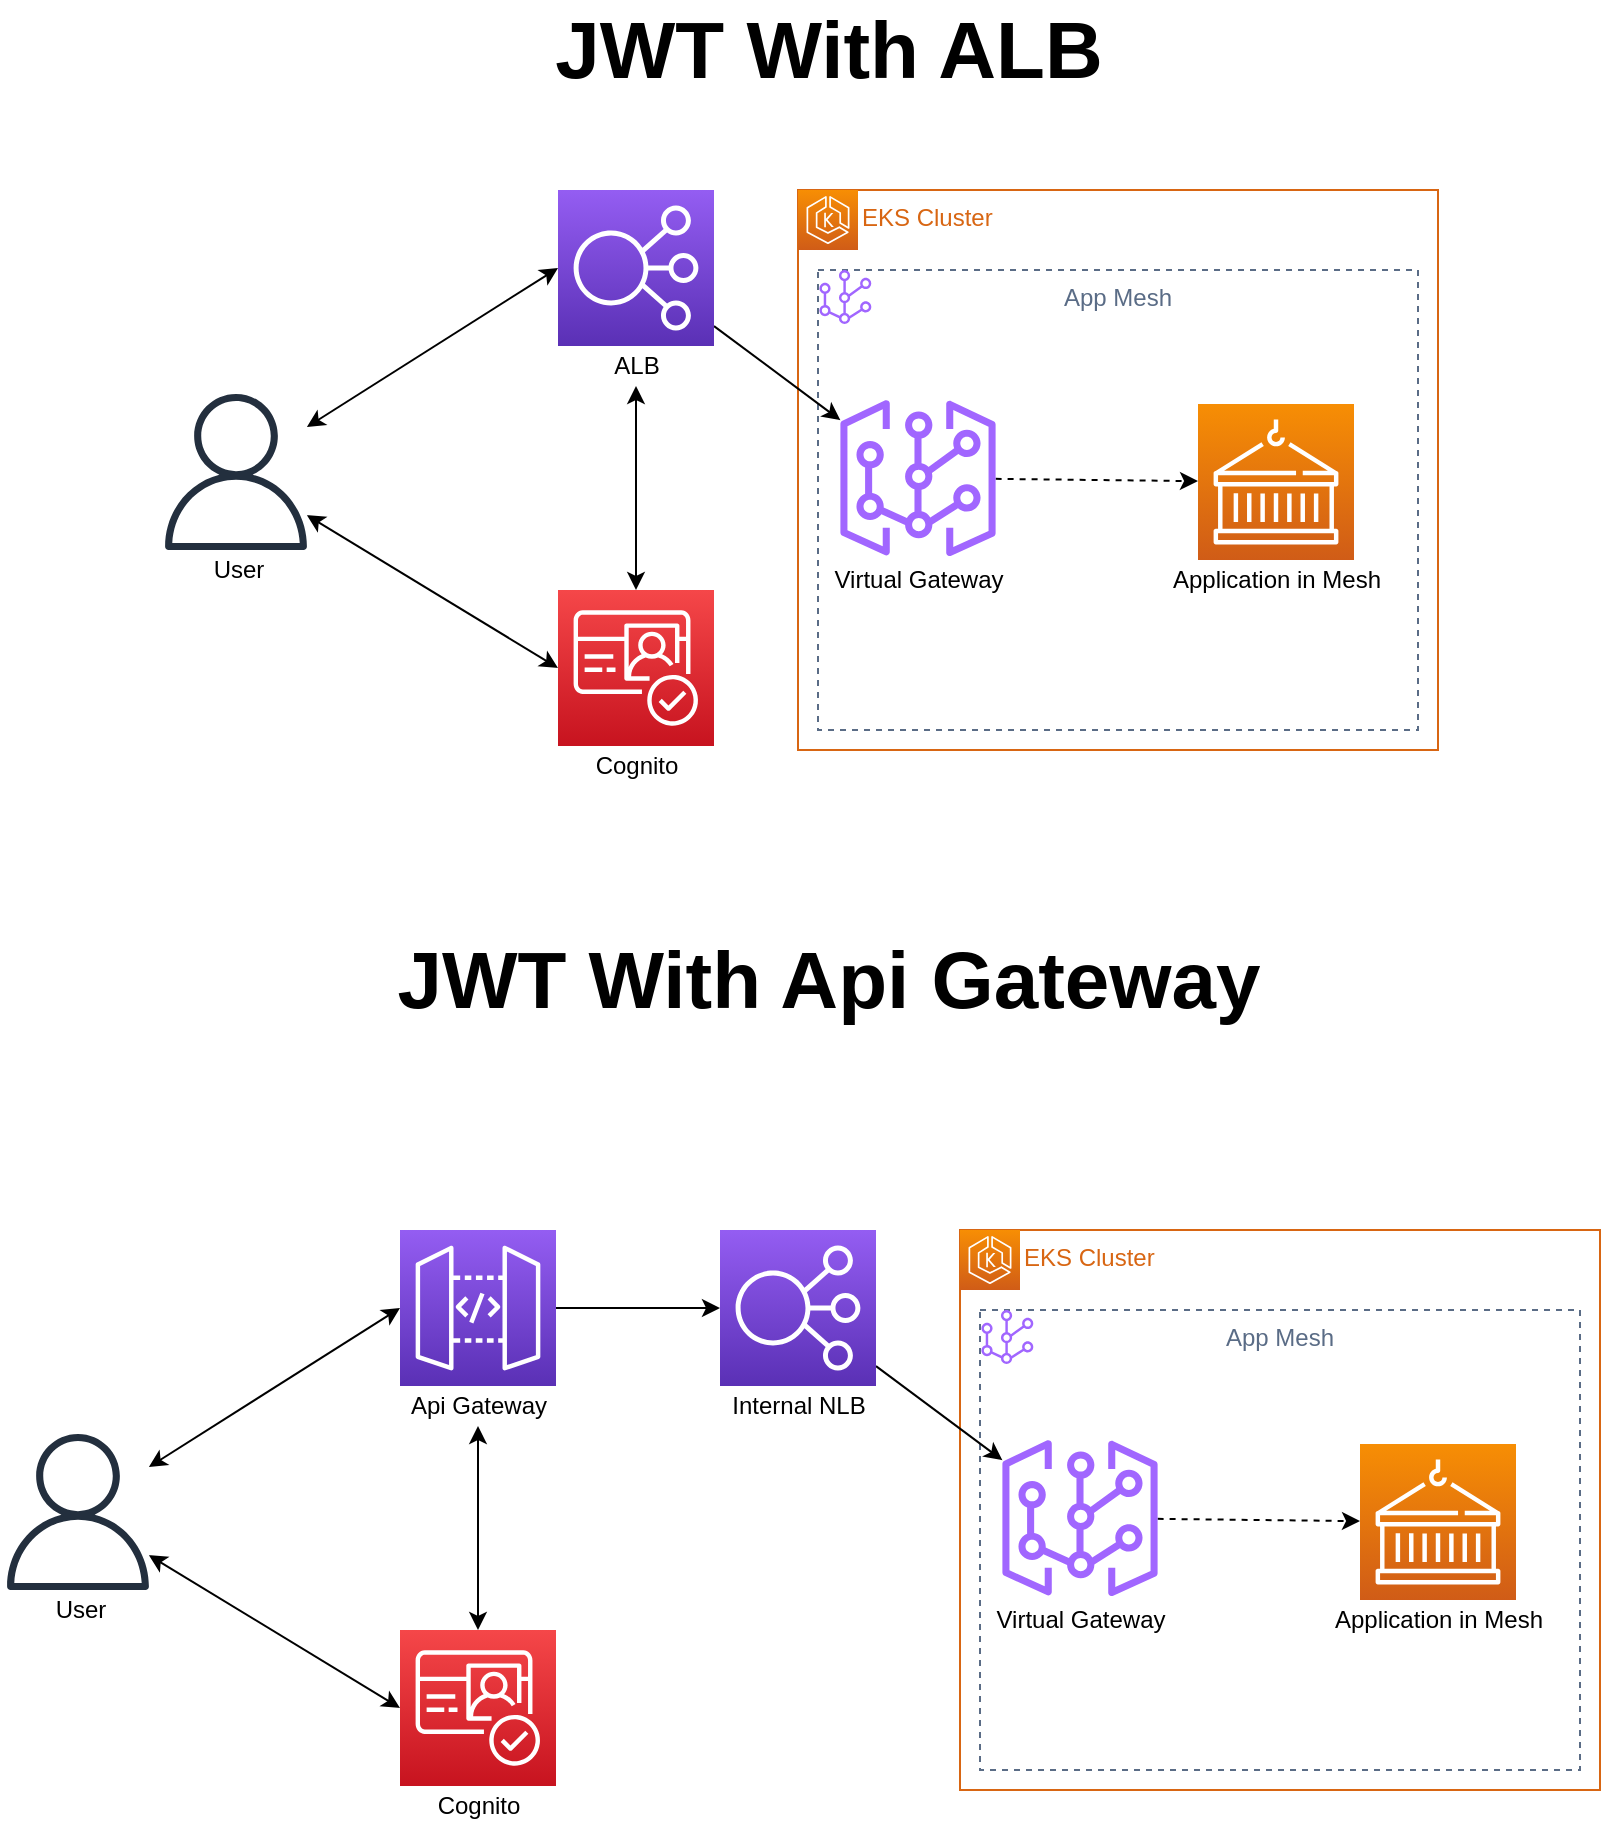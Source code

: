 <mxfile version="15.3.2" type="github">
  <diagram id="rkHxnY35oO0L7jh-mFel" name="Page-1">
    <mxGraphModel dx="1422" dy="762" grid="1" gridSize="10" guides="1" tooltips="1" connect="1" arrows="1" fold="1" page="1" pageScale="1" pageWidth="827" pageHeight="1169" math="0" shadow="0">
      <root>
        <mxCell id="0" />
        <mxCell id="1" parent="0" />
        <mxCell id="dmbnLEZxPD1mFedBcApV-13" value="EKS Cluster" style="points=[[0,0],[0.25,0],[0.5,0],[0.75,0],[1,0],[1,0.25],[1,0.5],[1,0.75],[1,1],[0.75,1],[0.5,1],[0.25,1],[0,1],[0,0.75],[0,0.5],[0,0.25]];outlineConnect=0;gradientColor=none;html=1;whiteSpace=wrap;fontSize=12;fontStyle=0;shape=mxgraph.aws4.group;grIcon=mxgraph.aws4.group_elastic_beanstalk;strokeColor=#D86613;fillColor=none;verticalAlign=top;align=left;spacingLeft=30;fontColor=#D86613;dashed=0;" vertex="1" parent="1">
          <mxGeometry x="399" y="176" width="320" height="280" as="geometry" />
        </mxCell>
        <mxCell id="dmbnLEZxPD1mFedBcApV-15" value="App Mesh" style="fillColor=none;strokeColor=#5A6C86;dashed=1;verticalAlign=top;fontStyle=0;fontColor=#5A6C86;" vertex="1" parent="1">
          <mxGeometry x="409" y="216" width="300" height="230" as="geometry" />
        </mxCell>
        <mxCell id="dmbnLEZxPD1mFedBcApV-10" style="rounded=0;orthogonalLoop=1;jettySize=auto;html=1;entryX=0;entryY=0.5;entryDx=0;entryDy=0;entryPerimeter=0;startArrow=classic;startFill=1;" edge="1" parent="1" source="dmbnLEZxPD1mFedBcApV-21" target="dmbnLEZxPD1mFedBcApV-3">
          <mxGeometry relative="1" as="geometry" />
        </mxCell>
        <mxCell id="dmbnLEZxPD1mFedBcApV-11" style="edgeStyle=none;rounded=0;orthogonalLoop=1;jettySize=auto;html=1;entryX=0;entryY=0.5;entryDx=0;entryDy=0;entryPerimeter=0;startArrow=classic;startFill=1;" edge="1" parent="1" source="dmbnLEZxPD1mFedBcApV-21" target="dmbnLEZxPD1mFedBcApV-4">
          <mxGeometry relative="1" as="geometry" />
        </mxCell>
        <mxCell id="dmbnLEZxPD1mFedBcApV-82" value="" style="edgeStyle=none;rounded=0;orthogonalLoop=1;jettySize=auto;html=1;startArrow=none;startFill=0;entryX=0;entryY=0.5;entryDx=0;entryDy=0;entryPerimeter=0;" edge="1" parent="1" source="dmbnLEZxPD1mFedBcApV-2" target="dmbnLEZxPD1mFedBcApV-80">
          <mxGeometry relative="1" as="geometry" />
        </mxCell>
        <mxCell id="dmbnLEZxPD1mFedBcApV-2" value="" style="sketch=0;points=[[0,0,0],[0.25,0,0],[0.5,0,0],[0.75,0,0],[1,0,0],[0,1,0],[0.25,1,0],[0.5,1,0],[0.75,1,0],[1,1,0],[0,0.25,0],[0,0.5,0],[0,0.75,0],[1,0.25,0],[1,0.5,0],[1,0.75,0]];outlineConnect=0;fontColor=#232F3E;gradientColor=#945DF2;gradientDirection=north;fillColor=#5A30B5;strokeColor=#ffffff;dashed=0;verticalLabelPosition=bottom;verticalAlign=top;align=center;html=1;fontSize=12;fontStyle=0;aspect=fixed;shape=mxgraph.aws4.resourceIcon;resIcon=mxgraph.aws4.api_gateway;" vertex="1" parent="1">
          <mxGeometry x="200" y="696" width="78" height="78" as="geometry" />
        </mxCell>
        <mxCell id="dmbnLEZxPD1mFedBcApV-3" value="" style="sketch=0;points=[[0,0,0],[0.25,0,0],[0.5,0,0],[0.75,0,0],[1,0,0],[0,1,0],[0.25,1,0],[0.5,1,0],[0.75,1,0],[1,1,0],[0,0.25,0],[0,0.5,0],[0,0.75,0],[1,0.25,0],[1,0.5,0],[1,0.75,0]];outlineConnect=0;fontColor=#232F3E;gradientColor=#F54749;gradientDirection=north;fillColor=#C7131F;strokeColor=#ffffff;dashed=0;verticalLabelPosition=bottom;verticalAlign=top;align=center;html=1;fontSize=12;fontStyle=0;aspect=fixed;shape=mxgraph.aws4.resourceIcon;resIcon=mxgraph.aws4.cognito;" vertex="1" parent="1">
          <mxGeometry x="279" y="376" width="78" height="78" as="geometry" />
        </mxCell>
        <mxCell id="dmbnLEZxPD1mFedBcApV-17" style="edgeStyle=none;rounded=0;orthogonalLoop=1;jettySize=auto;html=1;startArrow=none;startFill=0;" edge="1" parent="1" source="dmbnLEZxPD1mFedBcApV-4" target="dmbnLEZxPD1mFedBcApV-6">
          <mxGeometry relative="1" as="geometry" />
        </mxCell>
        <mxCell id="dmbnLEZxPD1mFedBcApV-4" value="" style="sketch=0;points=[[0,0,0],[0.25,0,0],[0.5,0,0],[0.75,0,0],[1,0,0],[0,1,0],[0.25,1,0],[0.5,1,0],[0.75,1,0],[1,1,0],[0,0.25,0],[0,0.5,0],[0,0.75,0],[1,0.25,0],[1,0.5,0],[1,0.75,0]];outlineConnect=0;fontColor=#232F3E;gradientColor=#945DF2;gradientDirection=north;fillColor=#5A30B5;strokeColor=#ffffff;dashed=0;verticalLabelPosition=bottom;verticalAlign=top;align=center;html=1;fontSize=12;fontStyle=0;aspect=fixed;shape=mxgraph.aws4.resourceIcon;resIcon=mxgraph.aws4.elastic_load_balancing;" vertex="1" parent="1">
          <mxGeometry x="279" y="176" width="78" height="78" as="geometry" />
        </mxCell>
        <mxCell id="dmbnLEZxPD1mFedBcApV-5" value="" style="sketch=0;outlineConnect=0;fontColor=#232F3E;gradientColor=none;fillColor=#A166FF;strokeColor=none;dashed=0;verticalLabelPosition=bottom;verticalAlign=top;align=center;html=1;fontSize=12;fontStyle=0;aspect=fixed;pointerEvents=1;shape=mxgraph.aws4.mesh;" vertex="1" parent="1">
          <mxGeometry x="409" y="216" width="27.35" height="27" as="geometry" />
        </mxCell>
        <mxCell id="dmbnLEZxPD1mFedBcApV-20" value="" style="edgeStyle=none;rounded=0;orthogonalLoop=1;jettySize=auto;html=1;startArrow=none;startFill=0;dashed=1;" edge="1" parent="1" source="dmbnLEZxPD1mFedBcApV-6" target="dmbnLEZxPD1mFedBcApV-18">
          <mxGeometry relative="1" as="geometry" />
        </mxCell>
        <mxCell id="dmbnLEZxPD1mFedBcApV-6" value="" style="sketch=0;outlineConnect=0;fontColor=#232F3E;gradientColor=none;fillColor=#A166FF;strokeColor=none;dashed=0;verticalLabelPosition=bottom;verticalAlign=top;align=center;html=1;fontSize=12;fontStyle=0;aspect=fixed;pointerEvents=1;shape=mxgraph.aws4.virtual_gateway;" vertex="1" parent="1">
          <mxGeometry x="420" y="281" width="78" height="78" as="geometry" />
        </mxCell>
        <mxCell id="dmbnLEZxPD1mFedBcApV-12" style="edgeStyle=none;rounded=0;orthogonalLoop=1;jettySize=auto;html=1;entryX=0.5;entryY=0;entryDx=0;entryDy=0;entryPerimeter=0;startArrow=classic;startFill=1;" edge="1" parent="1" source="dmbnLEZxPD1mFedBcApV-8" target="dmbnLEZxPD1mFedBcApV-3">
          <mxGeometry relative="1" as="geometry" />
        </mxCell>
        <mxCell id="dmbnLEZxPD1mFedBcApV-8" value="ALB" style="text;html=1;align=center;verticalAlign=middle;resizable=0;points=[];autosize=1;strokeColor=none;fillColor=none;" vertex="1" parent="1">
          <mxGeometry x="298" y="254" width="40" height="20" as="geometry" />
        </mxCell>
        <mxCell id="dmbnLEZxPD1mFedBcApV-9" value="Cognito" style="text;html=1;align=center;verticalAlign=middle;resizable=0;points=[];autosize=1;strokeColor=none;fillColor=none;" vertex="1" parent="1">
          <mxGeometry x="288" y="454" width="60" height="20" as="geometry" />
        </mxCell>
        <mxCell id="dmbnLEZxPD1mFedBcApV-14" value="" style="sketch=0;points=[[0,0,0],[0.25,0,0],[0.5,0,0],[0.75,0,0],[1,0,0],[0,1,0],[0.25,1,0],[0.5,1,0],[0.75,1,0],[1,1,0],[0,0.25,0],[0,0.5,0],[0,0.75,0],[1,0.25,0],[1,0.5,0],[1,0.75,0]];outlineConnect=0;fontColor=#232F3E;gradientColor=#F78E04;gradientDirection=north;fillColor=#D05C17;strokeColor=#ffffff;dashed=0;verticalLabelPosition=bottom;verticalAlign=top;align=center;html=1;fontSize=12;fontStyle=0;aspect=fixed;shape=mxgraph.aws4.resourceIcon;resIcon=mxgraph.aws4.eks;" vertex="1" parent="1">
          <mxGeometry x="399" y="176" width="30" height="30" as="geometry" />
        </mxCell>
        <mxCell id="dmbnLEZxPD1mFedBcApV-16" value="Virtual Gateway" style="text;html=1;align=center;verticalAlign=middle;resizable=0;points=[];autosize=1;strokeColor=none;fillColor=none;" vertex="1" parent="1">
          <mxGeometry x="409" y="361" width="100" height="20" as="geometry" />
        </mxCell>
        <mxCell id="dmbnLEZxPD1mFedBcApV-18" value="" style="sketch=0;points=[[0,0,0],[0.25,0,0],[0.5,0,0],[0.75,0,0],[1,0,0],[0,1,0],[0.25,1,0],[0.5,1,0],[0.75,1,0],[1,1,0],[0,0.25,0],[0,0.5,0],[0,0.75,0],[1,0.25,0],[1,0.5,0],[1,0.75,0]];outlineConnect=0;fontColor=#232F3E;gradientColor=#F78E04;gradientDirection=north;fillColor=#D05C17;strokeColor=#ffffff;dashed=0;verticalLabelPosition=bottom;verticalAlign=top;align=center;html=1;fontSize=12;fontStyle=0;aspect=fixed;shape=mxgraph.aws4.resourceIcon;resIcon=mxgraph.aws4.containers;" vertex="1" parent="1">
          <mxGeometry x="599" y="283" width="78" height="78" as="geometry" />
        </mxCell>
        <mxCell id="dmbnLEZxPD1mFedBcApV-19" value="Application in Mesh" style="text;html=1;align=center;verticalAlign=middle;resizable=0;points=[];autosize=1;strokeColor=none;fillColor=none;" vertex="1" parent="1">
          <mxGeometry x="578" y="361" width="120" height="20" as="geometry" />
        </mxCell>
        <mxCell id="dmbnLEZxPD1mFedBcApV-21" value="" style="sketch=0;outlineConnect=0;fontColor=#232F3E;gradientColor=none;fillColor=#232F3E;strokeColor=none;dashed=0;verticalLabelPosition=bottom;verticalAlign=top;align=center;html=1;fontSize=12;fontStyle=0;aspect=fixed;pointerEvents=1;shape=mxgraph.aws4.user;" vertex="1" parent="1">
          <mxGeometry x="79" y="278" width="78" height="78" as="geometry" />
        </mxCell>
        <mxCell id="dmbnLEZxPD1mFedBcApV-22" value="User" style="text;html=1;align=center;verticalAlign=middle;resizable=0;points=[];autosize=1;strokeColor=none;fillColor=none;" vertex="1" parent="1">
          <mxGeometry x="99" y="356" width="40" height="20" as="geometry" />
        </mxCell>
        <mxCell id="dmbnLEZxPD1mFedBcApV-61" value="EKS Cluster" style="points=[[0,0],[0.25,0],[0.5,0],[0.75,0],[1,0],[1,0.25],[1,0.5],[1,0.75],[1,1],[0.75,1],[0.5,1],[0.25,1],[0,1],[0,0.75],[0,0.5],[0,0.25]];outlineConnect=0;gradientColor=none;html=1;whiteSpace=wrap;fontSize=12;fontStyle=0;shape=mxgraph.aws4.group;grIcon=mxgraph.aws4.group_elastic_beanstalk;strokeColor=#D86613;fillColor=none;verticalAlign=top;align=left;spacingLeft=30;fontColor=#D86613;dashed=0;" vertex="1" parent="1">
          <mxGeometry x="480" y="696" width="320" height="280" as="geometry" />
        </mxCell>
        <mxCell id="dmbnLEZxPD1mFedBcApV-62" value="App Mesh" style="fillColor=none;strokeColor=#5A6C86;dashed=1;verticalAlign=top;fontStyle=0;fontColor=#5A6C86;" vertex="1" parent="1">
          <mxGeometry x="490" y="736" width="300" height="230" as="geometry" />
        </mxCell>
        <mxCell id="dmbnLEZxPD1mFedBcApV-63" style="rounded=0;orthogonalLoop=1;jettySize=auto;html=1;entryX=0;entryY=0.5;entryDx=0;entryDy=0;entryPerimeter=0;startArrow=classic;startFill=1;" edge="1" parent="1" source="dmbnLEZxPD1mFedBcApV-78" target="dmbnLEZxPD1mFedBcApV-65">
          <mxGeometry relative="1" as="geometry" />
        </mxCell>
        <mxCell id="dmbnLEZxPD1mFedBcApV-64" style="edgeStyle=none;rounded=0;orthogonalLoop=1;jettySize=auto;html=1;entryX=0;entryY=0.5;entryDx=0;entryDy=0;entryPerimeter=0;startArrow=classic;startFill=1;" edge="1" parent="1" source="dmbnLEZxPD1mFedBcApV-78">
          <mxGeometry relative="1" as="geometry">
            <mxPoint x="200" y="735" as="targetPoint" />
          </mxGeometry>
        </mxCell>
        <mxCell id="dmbnLEZxPD1mFedBcApV-65" value="" style="sketch=0;points=[[0,0,0],[0.25,0,0],[0.5,0,0],[0.75,0,0],[1,0,0],[0,1,0],[0.25,1,0],[0.5,1,0],[0.75,1,0],[1,1,0],[0,0.25,0],[0,0.5,0],[0,0.75,0],[1,0.25,0],[1,0.5,0],[1,0.75,0]];outlineConnect=0;fontColor=#232F3E;gradientColor=#F54749;gradientDirection=north;fillColor=#C7131F;strokeColor=#ffffff;dashed=0;verticalLabelPosition=bottom;verticalAlign=top;align=center;html=1;fontSize=12;fontStyle=0;aspect=fixed;shape=mxgraph.aws4.resourceIcon;resIcon=mxgraph.aws4.cognito;" vertex="1" parent="1">
          <mxGeometry x="200" y="896" width="78" height="78" as="geometry" />
        </mxCell>
        <mxCell id="dmbnLEZxPD1mFedBcApV-66" style="edgeStyle=none;rounded=0;orthogonalLoop=1;jettySize=auto;html=1;startArrow=none;startFill=0;" edge="1" parent="1" target="dmbnLEZxPD1mFedBcApV-70">
          <mxGeometry relative="1" as="geometry">
            <mxPoint x="438" y="764.043" as="sourcePoint" />
          </mxGeometry>
        </mxCell>
        <mxCell id="dmbnLEZxPD1mFedBcApV-68" value="" style="sketch=0;outlineConnect=0;fontColor=#232F3E;gradientColor=none;fillColor=#A166FF;strokeColor=none;dashed=0;verticalLabelPosition=bottom;verticalAlign=top;align=center;html=1;fontSize=12;fontStyle=0;aspect=fixed;pointerEvents=1;shape=mxgraph.aws4.mesh;" vertex="1" parent="1">
          <mxGeometry x="490" y="736" width="27.35" height="27" as="geometry" />
        </mxCell>
        <mxCell id="dmbnLEZxPD1mFedBcApV-69" value="" style="edgeStyle=none;rounded=0;orthogonalLoop=1;jettySize=auto;html=1;startArrow=none;startFill=0;dashed=1;" edge="1" parent="1" source="dmbnLEZxPD1mFedBcApV-70" target="dmbnLEZxPD1mFedBcApV-76">
          <mxGeometry relative="1" as="geometry" />
        </mxCell>
        <mxCell id="dmbnLEZxPD1mFedBcApV-70" value="" style="sketch=0;outlineConnect=0;fontColor=#232F3E;gradientColor=none;fillColor=#A166FF;strokeColor=none;dashed=0;verticalLabelPosition=bottom;verticalAlign=top;align=center;html=1;fontSize=12;fontStyle=0;aspect=fixed;pointerEvents=1;shape=mxgraph.aws4.virtual_gateway;" vertex="1" parent="1">
          <mxGeometry x="501" y="801" width="78" height="78" as="geometry" />
        </mxCell>
        <mxCell id="dmbnLEZxPD1mFedBcApV-71" style="edgeStyle=none;rounded=0;orthogonalLoop=1;jettySize=auto;html=1;entryX=0.5;entryY=0;entryDx=0;entryDy=0;entryPerimeter=0;startArrow=classic;startFill=1;" edge="1" parent="1" source="dmbnLEZxPD1mFedBcApV-72" target="dmbnLEZxPD1mFedBcApV-65">
          <mxGeometry relative="1" as="geometry" />
        </mxCell>
        <mxCell id="dmbnLEZxPD1mFedBcApV-72" value="Api Gateway" style="text;html=1;align=center;verticalAlign=middle;resizable=0;points=[];autosize=1;strokeColor=none;fillColor=none;" vertex="1" parent="1">
          <mxGeometry x="199" y="774" width="80" height="20" as="geometry" />
        </mxCell>
        <mxCell id="dmbnLEZxPD1mFedBcApV-73" value="Cognito" style="text;html=1;align=center;verticalAlign=middle;resizable=0;points=[];autosize=1;strokeColor=none;fillColor=none;" vertex="1" parent="1">
          <mxGeometry x="209" y="974" width="60" height="20" as="geometry" />
        </mxCell>
        <mxCell id="dmbnLEZxPD1mFedBcApV-74" value="" style="sketch=0;points=[[0,0,0],[0.25,0,0],[0.5,0,0],[0.75,0,0],[1,0,0],[0,1,0],[0.25,1,0],[0.5,1,0],[0.75,1,0],[1,1,0],[0,0.25,0],[0,0.5,0],[0,0.75,0],[1,0.25,0],[1,0.5,0],[1,0.75,0]];outlineConnect=0;fontColor=#232F3E;gradientColor=#F78E04;gradientDirection=north;fillColor=#D05C17;strokeColor=#ffffff;dashed=0;verticalLabelPosition=bottom;verticalAlign=top;align=center;html=1;fontSize=12;fontStyle=0;aspect=fixed;shape=mxgraph.aws4.resourceIcon;resIcon=mxgraph.aws4.eks;" vertex="1" parent="1">
          <mxGeometry x="480" y="696" width="30" height="30" as="geometry" />
        </mxCell>
        <mxCell id="dmbnLEZxPD1mFedBcApV-75" value="Virtual Gateway" style="text;html=1;align=center;verticalAlign=middle;resizable=0;points=[];autosize=1;strokeColor=none;fillColor=none;" vertex="1" parent="1">
          <mxGeometry x="490" y="881" width="100" height="20" as="geometry" />
        </mxCell>
        <mxCell id="dmbnLEZxPD1mFedBcApV-76" value="" style="sketch=0;points=[[0,0,0],[0.25,0,0],[0.5,0,0],[0.75,0,0],[1,0,0],[0,1,0],[0.25,1,0],[0.5,1,0],[0.75,1,0],[1,1,0],[0,0.25,0],[0,0.5,0],[0,0.75,0],[1,0.25,0],[1,0.5,0],[1,0.75,0]];outlineConnect=0;fontColor=#232F3E;gradientColor=#F78E04;gradientDirection=north;fillColor=#D05C17;strokeColor=#ffffff;dashed=0;verticalLabelPosition=bottom;verticalAlign=top;align=center;html=1;fontSize=12;fontStyle=0;aspect=fixed;shape=mxgraph.aws4.resourceIcon;resIcon=mxgraph.aws4.containers;" vertex="1" parent="1">
          <mxGeometry x="680" y="803" width="78" height="78" as="geometry" />
        </mxCell>
        <mxCell id="dmbnLEZxPD1mFedBcApV-77" value="Application in Mesh" style="text;html=1;align=center;verticalAlign=middle;resizable=0;points=[];autosize=1;strokeColor=none;fillColor=none;" vertex="1" parent="1">
          <mxGeometry x="659" y="881" width="120" height="20" as="geometry" />
        </mxCell>
        <mxCell id="dmbnLEZxPD1mFedBcApV-78" value="" style="sketch=0;outlineConnect=0;fontColor=#232F3E;gradientColor=none;fillColor=#232F3E;strokeColor=none;dashed=0;verticalLabelPosition=bottom;verticalAlign=top;align=center;html=1;fontSize=12;fontStyle=0;aspect=fixed;pointerEvents=1;shape=mxgraph.aws4.user;" vertex="1" parent="1">
          <mxGeometry y="798" width="78" height="78" as="geometry" />
        </mxCell>
        <mxCell id="dmbnLEZxPD1mFedBcApV-79" value="User" style="text;html=1;align=center;verticalAlign=middle;resizable=0;points=[];autosize=1;strokeColor=none;fillColor=none;" vertex="1" parent="1">
          <mxGeometry x="20" y="876" width="40" height="20" as="geometry" />
        </mxCell>
        <mxCell id="dmbnLEZxPD1mFedBcApV-80" value="" style="sketch=0;points=[[0,0,0],[0.25,0,0],[0.5,0,0],[0.75,0,0],[1,0,0],[0,1,0],[0.25,1,0],[0.5,1,0],[0.75,1,0],[1,1,0],[0,0.25,0],[0,0.5,0],[0,0.75,0],[1,0.25,0],[1,0.5,0],[1,0.75,0]];outlineConnect=0;fontColor=#232F3E;gradientColor=#945DF2;gradientDirection=north;fillColor=#5A30B5;strokeColor=#ffffff;dashed=0;verticalLabelPosition=bottom;verticalAlign=top;align=center;html=1;fontSize=12;fontStyle=0;aspect=fixed;shape=mxgraph.aws4.resourceIcon;resIcon=mxgraph.aws4.elastic_load_balancing;" vertex="1" parent="1">
          <mxGeometry x="360" y="696" width="78" height="78" as="geometry" />
        </mxCell>
        <mxCell id="dmbnLEZxPD1mFedBcApV-81" value="Internal NLB" style="text;html=1;align=center;verticalAlign=middle;resizable=0;points=[];autosize=1;strokeColor=none;fillColor=none;" vertex="1" parent="1">
          <mxGeometry x="359" y="774" width="80" height="20" as="geometry" />
        </mxCell>
        <mxCell id="dmbnLEZxPD1mFedBcApV-83" value="&lt;font style=&quot;font-size: 40px&quot;&gt;&lt;b&gt;JWT With ALB&lt;/b&gt;&lt;/font&gt;" style="text;html=1;align=center;verticalAlign=middle;resizable=0;points=[];autosize=1;strokeColor=none;fillColor=none;" vertex="1" parent="1">
          <mxGeometry x="269" y="90" width="290" height="30" as="geometry" />
        </mxCell>
        <mxCell id="dmbnLEZxPD1mFedBcApV-84" value="&lt;font style=&quot;font-size: 40px&quot;&gt;&lt;b&gt;JWT With Api Gateway&lt;/b&gt;&lt;/font&gt;" style="text;html=1;align=center;verticalAlign=middle;resizable=0;points=[];autosize=1;strokeColor=none;fillColor=none;" vertex="1" parent="1">
          <mxGeometry x="189.0" y="555" width="450" height="30" as="geometry" />
        </mxCell>
      </root>
    </mxGraphModel>
  </diagram>
</mxfile>

